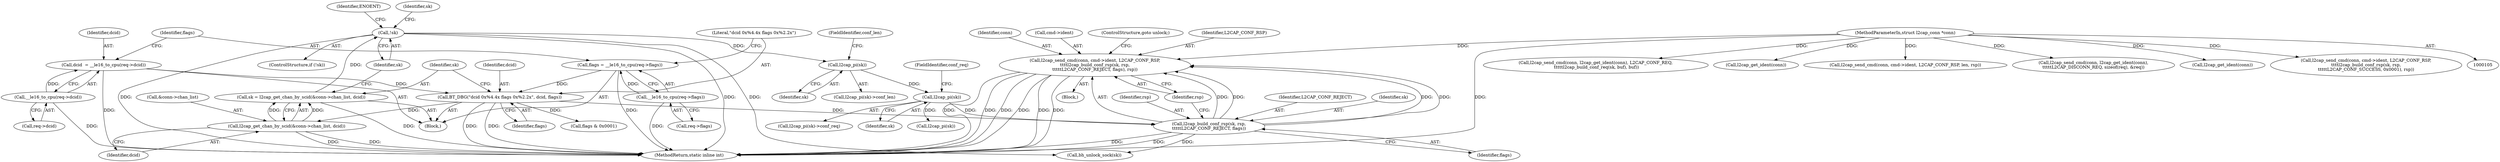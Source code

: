 digraph "0_linux_f2fcfcd670257236ebf2088bbdf26f6a8ef459fe_0@API" {
"1000180" [label="(Call,l2cap_send_cmd(conn, cmd->ident, L2CAP_CONF_RSP,\n\t\t\t\tl2cap_build_conf_rsp(sk, rsp,\n\t\t\t\t\tL2CAP_CONF_REJECT, flags), rsp))"];
"1000106" [label="(MethodParameterIn,struct l2cap_conn *conn)"];
"1000186" [label="(Call,l2cap_build_conf_rsp(sk, rsp,\n\t\t\t\t\tL2CAP_CONF_REJECT, flags))"];
"1000176" [label="(Call,l2cap_pi(sk))"];
"1000170" [label="(Call,l2cap_pi(sk))"];
"1000147" [label="(Call,!sk)"];
"1000138" [label="(Call,sk = l2cap_get_chan_by_scid(&conn->chan_list, dcid))"];
"1000140" [label="(Call,l2cap_get_chan_by_scid(&conn->chan_list, dcid))"];
"1000134" [label="(Call,BT_DBG(\"dcid 0x%4.4x flags 0x%2.2x\", dcid, flags))"];
"1000122" [label="(Call,dcid  = __le16_to_cpu(req->dcid))"];
"1000124" [label="(Call,__le16_to_cpu(req->dcid))"];
"1000128" [label="(Call,flags = __le16_to_cpu(req->flags))"];
"1000130" [label="(Call,__le16_to_cpu(req->flags))"];
"1000324" [label="(Call,l2cap_send_cmd(conn, l2cap_get_ident(conn), L2CAP_CONF_REQ,\n \t\t\t\t\tl2cap_build_conf_req(sk, buf), buf))"];
"1000343" [label="(MethodReturn,static inline int)"];
"1000189" [label="(Identifier,L2CAP_CONF_REJECT)"];
"1000130" [label="(Call,__le16_to_cpu(req->flags))"];
"1000326" [label="(Call,l2cap_get_ident(conn))"];
"1000125" [label="(Call,req->dcid)"];
"1000138" [label="(Call,sk = l2cap_get_chan_by_scid(&conn->chan_list, dcid))"];
"1000106" [label="(MethodParameterIn,struct l2cap_conn *conn)"];
"1000182" [label="(Call,cmd->ident)"];
"1000170" [label="(Call,l2cap_pi(sk))"];
"1000179" [label="(Block,)"];
"1000145" [label="(Identifier,dcid)"];
"1000151" [label="(Identifier,ENOENT)"];
"1000136" [label="(Identifier,dcid)"];
"1000110" [label="(Block,)"];
"1000180" [label="(Call,l2cap_send_cmd(conn, cmd->ident, L2CAP_CONF_RSP,\n\t\t\t\tl2cap_build_conf_rsp(sk, rsp,\n\t\t\t\t\tL2CAP_CONF_REJECT, flags), rsp))"];
"1000196" [label="(Call,l2cap_pi(sk))"];
"1000270" [label="(Call,l2cap_send_cmd(conn, cmd->ident, L2CAP_CONF_RSP, len, rsp))"];
"1000124" [label="(Call,__le16_to_cpu(req->dcid))"];
"1000178" [label="(FieldIdentifier,conf_req)"];
"1000141" [label="(Call,&conn->chan_list)"];
"1000135" [label="(Literal,\"dcid 0x%4.4x flags 0x%2.2x\")"];
"1000191" [label="(Identifier,rsp)"];
"1000123" [label="(Identifier,dcid)"];
"1000190" [label="(Identifier,flags)"];
"1000129" [label="(Identifier,flags)"];
"1000260" [label="(Call,l2cap_send_cmd(conn, l2cap_get_ident(conn),\n\t\t\t\t\tL2CAP_DISCONN_REQ, sizeof(req), &req))"];
"1000186" [label="(Call,l2cap_build_conf_rsp(sk, rsp,\n\t\t\t\t\tL2CAP_CONF_REJECT, flags))"];
"1000147" [label="(Call,!sk)"];
"1000137" [label="(Identifier,flags)"];
"1000262" [label="(Call,l2cap_get_ident(conn))"];
"1000187" [label="(Identifier,sk)"];
"1000176" [label="(Call,l2cap_pi(sk))"];
"1000131" [label="(Call,req->flags)"];
"1000128" [label="(Call,flags = __le16_to_cpu(req->flags))"];
"1000339" [label="(Call,bh_unlock_sock(sk))"];
"1000175" [label="(Call,l2cap_pi(sk)->conf_req)"];
"1000172" [label="(FieldIdentifier,conf_len)"];
"1000192" [label="(ControlStructure,goto unlock;)"];
"1000218" [label="(Call,l2cap_send_cmd(conn, cmd->ident, L2CAP_CONF_RSP,\n\t\t\t\tl2cap_build_conf_rsp(sk, rsp,\n\t\t\t\t\tL2CAP_CONF_SUCCESS, 0x0001), rsp))"];
"1000185" [label="(Identifier,L2CAP_CONF_RSP)"];
"1000214" [label="(Call,flags & 0x0001)"];
"1000181" [label="(Identifier,conn)"];
"1000134" [label="(Call,BT_DBG(\"dcid 0x%4.4x flags 0x%2.2x\", dcid, flags))"];
"1000177" [label="(Identifier,sk)"];
"1000148" [label="(Identifier,sk)"];
"1000171" [label="(Identifier,sk)"];
"1000169" [label="(Call,l2cap_pi(sk)->conf_len)"];
"1000155" [label="(Identifier,sk)"];
"1000139" [label="(Identifier,sk)"];
"1000122" [label="(Call,dcid  = __le16_to_cpu(req->dcid))"];
"1000146" [label="(ControlStructure,if (!sk))"];
"1000140" [label="(Call,l2cap_get_chan_by_scid(&conn->chan_list, dcid))"];
"1000188" [label="(Identifier,rsp)"];
"1000180" -> "1000179"  [label="AST: "];
"1000180" -> "1000191"  [label="CFG: "];
"1000181" -> "1000180"  [label="AST: "];
"1000182" -> "1000180"  [label="AST: "];
"1000185" -> "1000180"  [label="AST: "];
"1000186" -> "1000180"  [label="AST: "];
"1000191" -> "1000180"  [label="AST: "];
"1000192" -> "1000180"  [label="CFG: "];
"1000180" -> "1000343"  [label="DDG: "];
"1000180" -> "1000343"  [label="DDG: "];
"1000180" -> "1000343"  [label="DDG: "];
"1000180" -> "1000343"  [label="DDG: "];
"1000180" -> "1000343"  [label="DDG: "];
"1000180" -> "1000343"  [label="DDG: "];
"1000106" -> "1000180"  [label="DDG: "];
"1000186" -> "1000180"  [label="DDG: "];
"1000186" -> "1000180"  [label="DDG: "];
"1000186" -> "1000180"  [label="DDG: "];
"1000186" -> "1000180"  [label="DDG: "];
"1000106" -> "1000105"  [label="AST: "];
"1000106" -> "1000343"  [label="DDG: "];
"1000106" -> "1000218"  [label="DDG: "];
"1000106" -> "1000260"  [label="DDG: "];
"1000106" -> "1000262"  [label="DDG: "];
"1000106" -> "1000270"  [label="DDG: "];
"1000106" -> "1000324"  [label="DDG: "];
"1000106" -> "1000326"  [label="DDG: "];
"1000186" -> "1000190"  [label="CFG: "];
"1000187" -> "1000186"  [label="AST: "];
"1000188" -> "1000186"  [label="AST: "];
"1000189" -> "1000186"  [label="AST: "];
"1000190" -> "1000186"  [label="AST: "];
"1000191" -> "1000186"  [label="CFG: "];
"1000186" -> "1000343"  [label="DDG: "];
"1000186" -> "1000343"  [label="DDG: "];
"1000176" -> "1000186"  [label="DDG: "];
"1000134" -> "1000186"  [label="DDG: "];
"1000186" -> "1000339"  [label="DDG: "];
"1000176" -> "1000175"  [label="AST: "];
"1000176" -> "1000177"  [label="CFG: "];
"1000177" -> "1000176"  [label="AST: "];
"1000178" -> "1000176"  [label="CFG: "];
"1000170" -> "1000176"  [label="DDG: "];
"1000176" -> "1000196"  [label="DDG: "];
"1000170" -> "1000169"  [label="AST: "];
"1000170" -> "1000171"  [label="CFG: "];
"1000171" -> "1000170"  [label="AST: "];
"1000172" -> "1000170"  [label="CFG: "];
"1000147" -> "1000170"  [label="DDG: "];
"1000147" -> "1000146"  [label="AST: "];
"1000147" -> "1000148"  [label="CFG: "];
"1000148" -> "1000147"  [label="AST: "];
"1000151" -> "1000147"  [label="CFG: "];
"1000155" -> "1000147"  [label="CFG: "];
"1000147" -> "1000343"  [label="DDG: "];
"1000147" -> "1000343"  [label="DDG: "];
"1000138" -> "1000147"  [label="DDG: "];
"1000147" -> "1000339"  [label="DDG: "];
"1000138" -> "1000110"  [label="AST: "];
"1000138" -> "1000140"  [label="CFG: "];
"1000139" -> "1000138"  [label="AST: "];
"1000140" -> "1000138"  [label="AST: "];
"1000148" -> "1000138"  [label="CFG: "];
"1000138" -> "1000343"  [label="DDG: "];
"1000140" -> "1000138"  [label="DDG: "];
"1000140" -> "1000138"  [label="DDG: "];
"1000140" -> "1000145"  [label="CFG: "];
"1000141" -> "1000140"  [label="AST: "];
"1000145" -> "1000140"  [label="AST: "];
"1000140" -> "1000343"  [label="DDG: "];
"1000140" -> "1000343"  [label="DDG: "];
"1000134" -> "1000140"  [label="DDG: "];
"1000134" -> "1000110"  [label="AST: "];
"1000134" -> "1000137"  [label="CFG: "];
"1000135" -> "1000134"  [label="AST: "];
"1000136" -> "1000134"  [label="AST: "];
"1000137" -> "1000134"  [label="AST: "];
"1000139" -> "1000134"  [label="CFG: "];
"1000134" -> "1000343"  [label="DDG: "];
"1000134" -> "1000343"  [label="DDG: "];
"1000122" -> "1000134"  [label="DDG: "];
"1000128" -> "1000134"  [label="DDG: "];
"1000134" -> "1000214"  [label="DDG: "];
"1000122" -> "1000110"  [label="AST: "];
"1000122" -> "1000124"  [label="CFG: "];
"1000123" -> "1000122"  [label="AST: "];
"1000124" -> "1000122"  [label="AST: "];
"1000129" -> "1000122"  [label="CFG: "];
"1000122" -> "1000343"  [label="DDG: "];
"1000124" -> "1000122"  [label="DDG: "];
"1000124" -> "1000125"  [label="CFG: "];
"1000125" -> "1000124"  [label="AST: "];
"1000124" -> "1000343"  [label="DDG: "];
"1000128" -> "1000110"  [label="AST: "];
"1000128" -> "1000130"  [label="CFG: "];
"1000129" -> "1000128"  [label="AST: "];
"1000130" -> "1000128"  [label="AST: "];
"1000135" -> "1000128"  [label="CFG: "];
"1000128" -> "1000343"  [label="DDG: "];
"1000130" -> "1000128"  [label="DDG: "];
"1000130" -> "1000131"  [label="CFG: "];
"1000131" -> "1000130"  [label="AST: "];
"1000130" -> "1000343"  [label="DDG: "];
}
